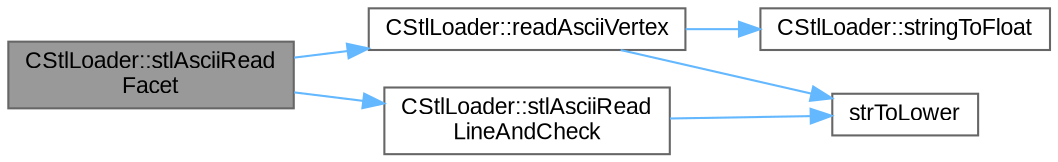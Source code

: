 digraph "CStlLoader::stlAsciiReadFacet"
{
 // LATEX_PDF_SIZE
  bgcolor="transparent";
  edge [fontname=Arial,fontsize=11,labelfontname=Arial,labelfontsize=11];
  node [fontname=Arial,fontsize=11,shape=box,height=0.2,width=0.4];
  rankdir="LR";
  Node1 [id="Node000001",label="CStlLoader::stlAsciiRead\lFacet",height=0.2,width=0.4,color="gray40", fillcolor="grey60", style="filled", fontcolor="black",tooltip="Reads the triangle data from a facet in the ASCII STL file."];
  Node1 -> Node2 [id="edge1_Node000001_Node000002",color="steelblue1",style="solid",tooltip=" "];
  Node2 [id="Node000002",label="CStlLoader::readAsciiVertex",height=0.2,width=0.4,color="grey40", fillcolor="white", style="filled",URL="$class_c_stl_loader.html#abafc62a639fa04da0a423999d9f92b20",tooltip="Reads a vertex from an ASCII STL file."];
  Node2 -> Node3 [id="edge2_Node000002_Node000003",color="steelblue1",style="solid",tooltip=" "];
  Node3 [id="Node000003",label="CStlLoader::stringToFloat",height=0.2,width=0.4,color="grey40", fillcolor="white", style="filled",URL="$class_c_stl_loader.html#a62363527d7de7db3cbc28f09850c43ae",tooltip="Converts a string to a floating-point number."];
  Node2 -> Node4 [id="edge3_Node000002_Node000004",color="steelblue1",style="solid",tooltip=" "];
  Node4 [id="Node000004",label="strToLower",height=0.2,width=0.4,color="grey40", fillcolor="white", style="filled",URL="$common_8h.html#a95169468f308e9c662db968dd9a7833d",tooltip="Converts a container of characters to lowercase."];
  Node1 -> Node5 [id="edge4_Node000001_Node000005",color="steelblue1",style="solid",tooltip=" "];
  Node5 [id="Node000005",label="CStlLoader::stlAsciiRead\lLineAndCheck",height=0.2,width=0.4,color="grey40", fillcolor="white", style="filled",URL="$class_c_stl_loader.html#a37888f565ddb56db5dbb688dae066832",tooltip="Reads a line from the ASCII STL file and checks for expected content."];
  Node5 -> Node4 [id="edge5_Node000005_Node000004",color="steelblue1",style="solid",tooltip=" "];
}
